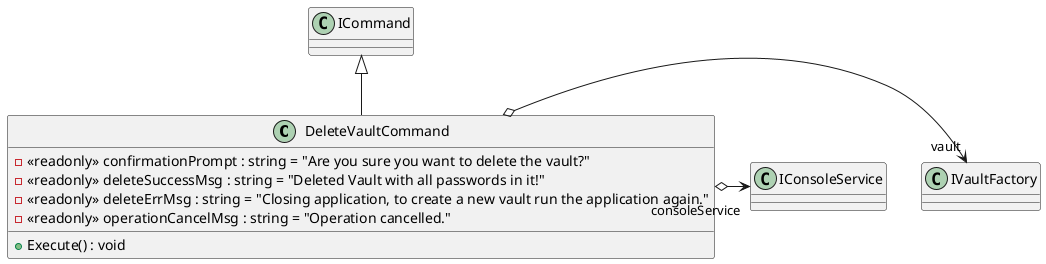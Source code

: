 @startuml
class DeleteVaultCommand {
    - <<readonly>> confirmationPrompt : string = "Are you sure you want to delete the vault?"
    - <<readonly>> deleteSuccessMsg : string = "Deleted Vault with all passwords in it!"
    - <<readonly>> deleteErrMsg : string = "Closing application, to create a new vault run the application again."
    - <<readonly>> operationCancelMsg : string = "Operation cancelled."
    + Execute() : void
}
ICommand <|-- DeleteVaultCommand
DeleteVaultCommand o-> "vault" IVaultFactory
DeleteVaultCommand o-> "consoleService" IConsoleService
@enduml
